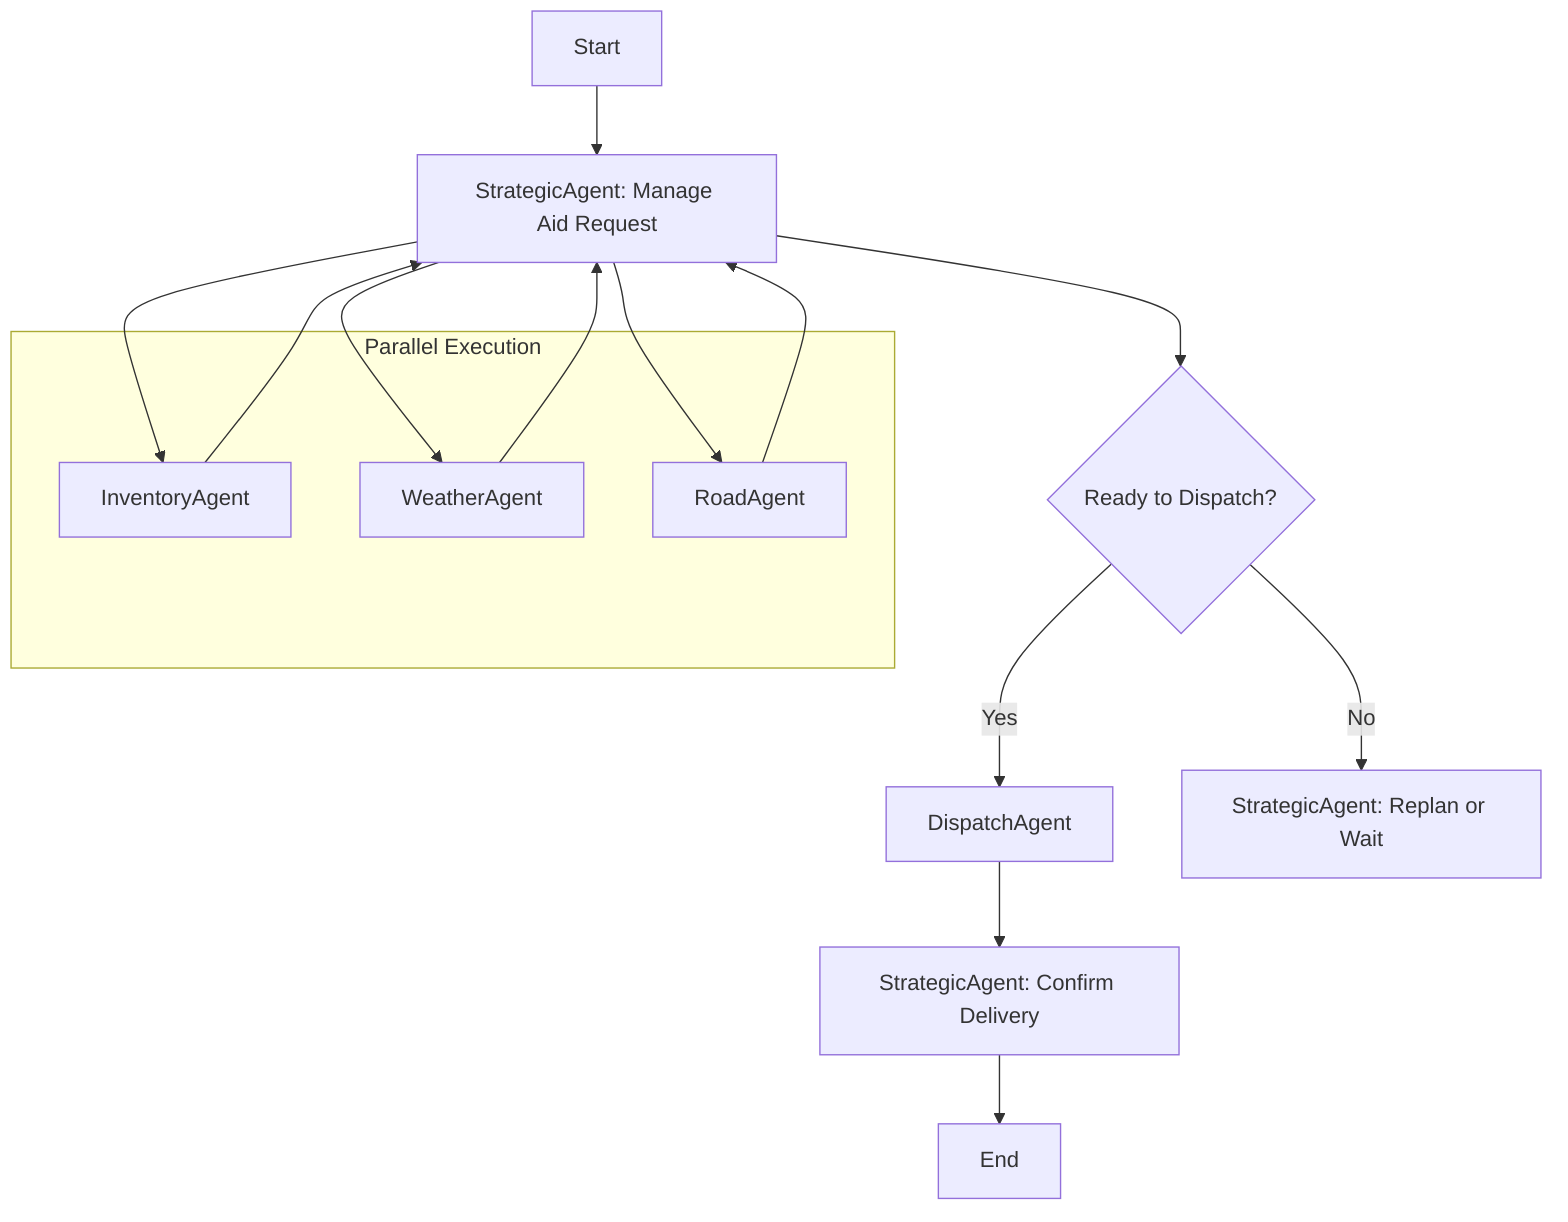 flowchart TD
    Start[Start] --> StrategicAgent[StrategicAgent: Manage Aid Request]

    subgraph Parallel Execution
        InventoryAgent[InventoryAgent]
        WeatherAgent[WeatherAgent]
        RoadAgent[RoadAgent]
    end

    StrategicAgent --> InventoryAgent
    StrategicAgent --> WeatherAgent
    StrategicAgent --> RoadAgent

    InventoryAgent --> StrategicAgent
    WeatherAgent --> StrategicAgent
    RoadAgent --> StrategicAgent

    StrategicAgent --> DispatchDecision{Ready to Dispatch?}
    DispatchDecision -- Yes --> DispatchAgent[DispatchAgent]
    DispatchDecision -- No --> Replan[StrategicAgent: Replan or Wait]

    DispatchAgent --> Confirm[StrategicAgent: Confirm Delivery]
    Confirm --> End[End]